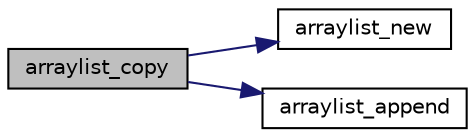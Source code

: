 digraph "arraylist_copy"
{
 // INTERACTIVE_SVG=YES
  edge [fontname="Helvetica",fontsize="10",labelfontname="Helvetica",labelfontsize="10"];
  node [fontname="Helvetica",fontsize="10",shape=record];
  rankdir="LR";
  Node1 [label="arraylist_copy",height=0.2,width=0.4,color="black", fillcolor="grey75", style="filled", fontcolor="black"];
  Node1 -> Node2 [color="midnightblue",fontsize="10",style="solid",fontname="Helvetica"];
  Node2 [label="arraylist_new",height=0.2,width=0.4,color="black", fillcolor="white", style="filled",URL="$arraylist_8h.html#a0f3dce9a4ff6eec624a885cab52d5cb1"];
  Node1 -> Node3 [color="midnightblue",fontsize="10",style="solid",fontname="Helvetica"];
  Node3 [label="arraylist_append",height=0.2,width=0.4,color="black", fillcolor="white", style="filled",URL="$arraylist_8h.html#ac567053ff89cc5cae2050d9a7a844c6a"];
}
